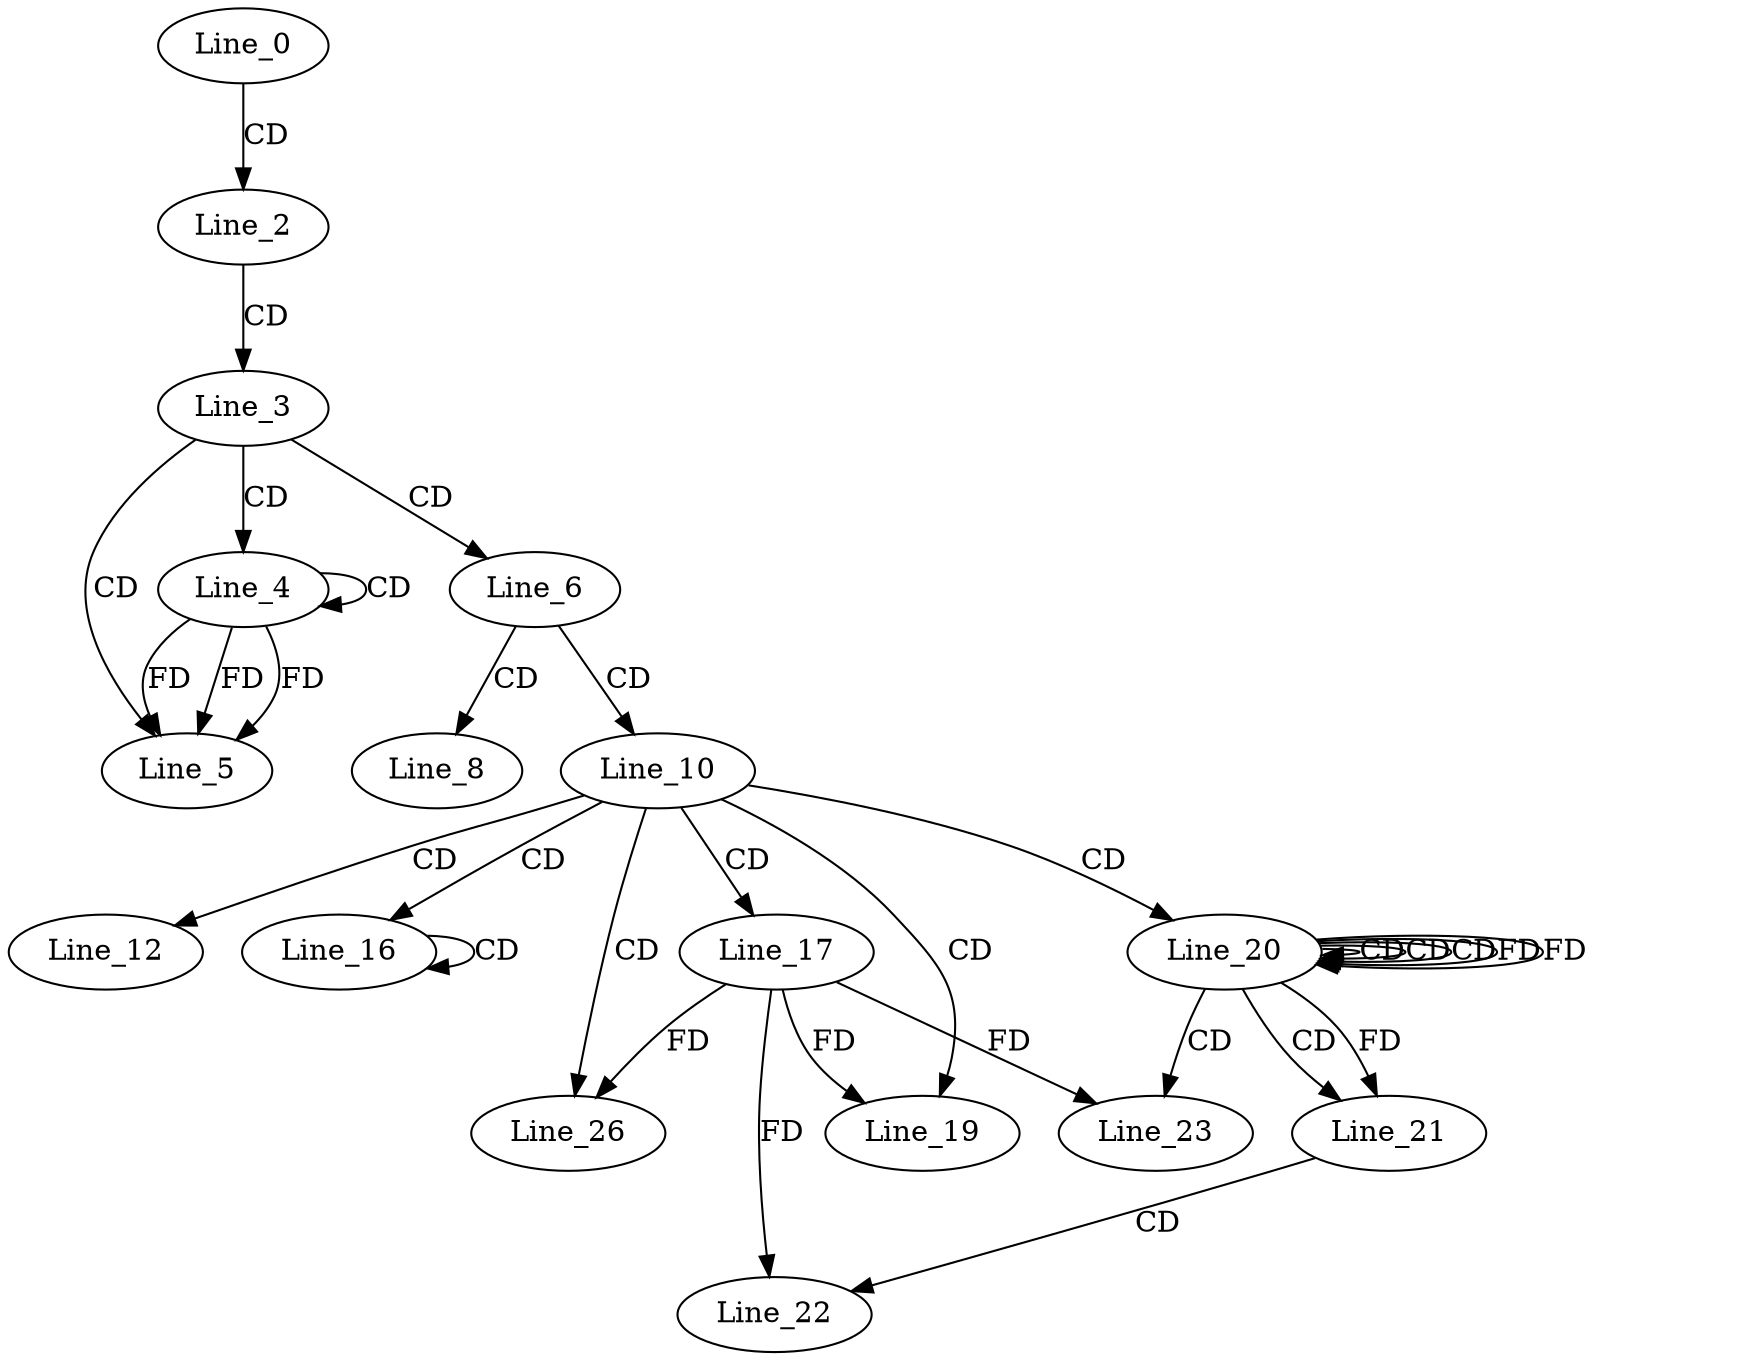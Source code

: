 digraph G {
  Line_0;
  Line_2;
  Line_3;
  Line_4;
  Line_4;
  Line_5;
  Line_5;
  Line_5;
  Line_5;
  Line_6;
  Line_8;
  Line_10;
  Line_12;
  Line_16;
  Line_16;
  Line_17;
  Line_19;
  Line_20;
  Line_20;
  Line_20;
  Line_21;
  Line_22;
  Line_23;
  Line_26;
  Line_26;
  Line_0 -> Line_2 [ label="CD" ];
  Line_2 -> Line_3 [ label="CD" ];
  Line_3 -> Line_4 [ label="CD" ];
  Line_4 -> Line_4 [ label="CD" ];
  Line_3 -> Line_5 [ label="CD" ];
  Line_4 -> Line_5 [ label="FD" ];
  Line_4 -> Line_5 [ label="FD" ];
  Line_4 -> Line_5 [ label="FD" ];
  Line_3 -> Line_6 [ label="CD" ];
  Line_6 -> Line_8 [ label="CD" ];
  Line_6 -> Line_10 [ label="CD" ];
  Line_10 -> Line_12 [ label="CD" ];
  Line_10 -> Line_16 [ label="CD" ];
  Line_16 -> Line_16 [ label="CD" ];
  Line_10 -> Line_17 [ label="CD" ];
  Line_10 -> Line_19 [ label="CD" ];
  Line_17 -> Line_19 [ label="FD" ];
  Line_10 -> Line_20 [ label="CD" ];
  Line_20 -> Line_20 [ label="CD" ];
  Line_20 -> Line_20 [ label="CD" ];
  Line_20 -> Line_20 [ label="CD" ];
  Line_20 -> Line_20 [ label="FD" ];
  Line_20 -> Line_21 [ label="CD" ];
  Line_20 -> Line_21 [ label="FD" ];
  Line_21 -> Line_22 [ label="CD" ];
  Line_17 -> Line_22 [ label="FD" ];
  Line_20 -> Line_23 [ label="CD" ];
  Line_17 -> Line_23 [ label="FD" ];
  Line_10 -> Line_26 [ label="CD" ];
  Line_17 -> Line_26 [ label="FD" ];
  Line_20 -> Line_20 [ label="FD" ];
}
